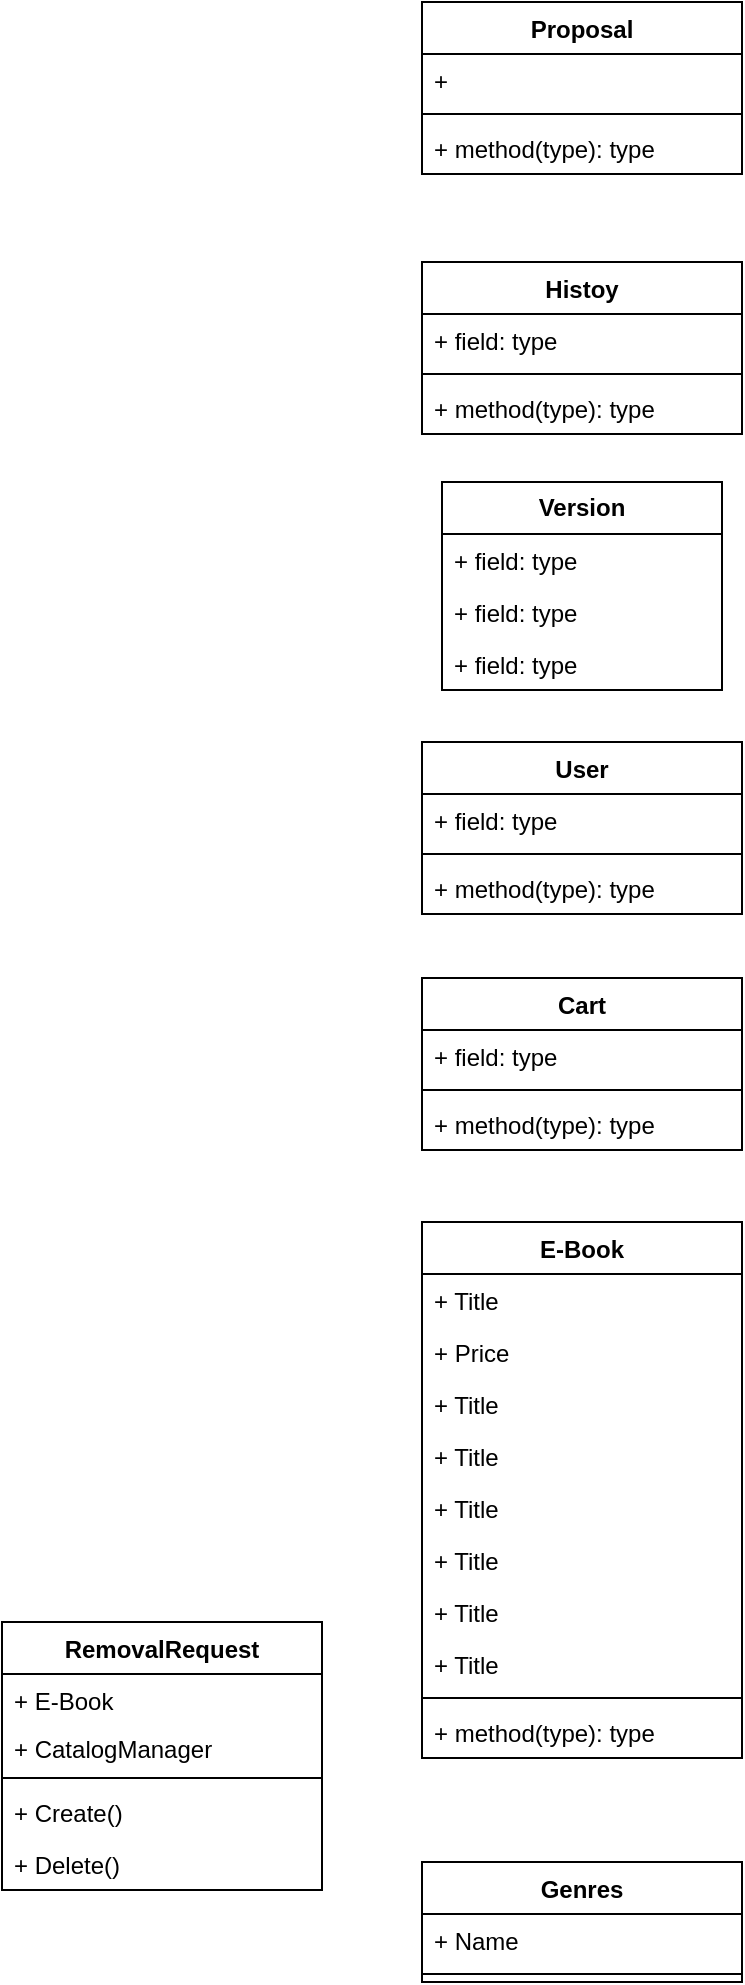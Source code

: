 <mxfile version="22.1.0" type="github">
  <diagram name="Pagina-1" id="tc0wwTlY4nhGHk7TkEr6">
    <mxGraphModel dx="1380" dy="783" grid="1" gridSize="10" guides="1" tooltips="1" connect="1" arrows="1" fold="1" page="1" pageScale="1" pageWidth="827" pageHeight="1169" math="0" shadow="0">
      <root>
        <mxCell id="0" />
        <mxCell id="1" parent="0" />
        <mxCell id="xeY-eqtYK9E2rpDjrGqD-1" value="Proposal" style="swimlane;fontStyle=1;align=center;verticalAlign=top;childLayout=stackLayout;horizontal=1;startSize=26;horizontalStack=0;resizeParent=1;resizeParentMax=0;resizeLast=0;collapsible=1;marginBottom=0;whiteSpace=wrap;html=1;" vertex="1" parent="1">
          <mxGeometry x="290" y="140" width="160" height="86" as="geometry" />
        </mxCell>
        <mxCell id="xeY-eqtYK9E2rpDjrGqD-2" value="+&amp;nbsp;" style="text;strokeColor=none;fillColor=none;align=left;verticalAlign=top;spacingLeft=4;spacingRight=4;overflow=hidden;rotatable=0;points=[[0,0.5],[1,0.5]];portConstraint=eastwest;whiteSpace=wrap;html=1;" vertex="1" parent="xeY-eqtYK9E2rpDjrGqD-1">
          <mxGeometry y="26" width="160" height="26" as="geometry" />
        </mxCell>
        <mxCell id="xeY-eqtYK9E2rpDjrGqD-3" value="" style="line;strokeWidth=1;fillColor=none;align=left;verticalAlign=middle;spacingTop=-1;spacingLeft=3;spacingRight=3;rotatable=0;labelPosition=right;points=[];portConstraint=eastwest;strokeColor=inherit;" vertex="1" parent="xeY-eqtYK9E2rpDjrGqD-1">
          <mxGeometry y="52" width="160" height="8" as="geometry" />
        </mxCell>
        <mxCell id="xeY-eqtYK9E2rpDjrGqD-4" value="+ method(type): type" style="text;strokeColor=none;fillColor=none;align=left;verticalAlign=top;spacingLeft=4;spacingRight=4;overflow=hidden;rotatable=0;points=[[0,0.5],[1,0.5]];portConstraint=eastwest;whiteSpace=wrap;html=1;" vertex="1" parent="xeY-eqtYK9E2rpDjrGqD-1">
          <mxGeometry y="60" width="160" height="26" as="geometry" />
        </mxCell>
        <mxCell id="xeY-eqtYK9E2rpDjrGqD-5" value="Histoy" style="swimlane;fontStyle=1;align=center;verticalAlign=top;childLayout=stackLayout;horizontal=1;startSize=26;horizontalStack=0;resizeParent=1;resizeParentMax=0;resizeLast=0;collapsible=1;marginBottom=0;whiteSpace=wrap;html=1;" vertex="1" parent="1">
          <mxGeometry x="290" y="270" width="160" height="86" as="geometry" />
        </mxCell>
        <mxCell id="xeY-eqtYK9E2rpDjrGqD-6" value="+ field: type" style="text;strokeColor=none;fillColor=none;align=left;verticalAlign=top;spacingLeft=4;spacingRight=4;overflow=hidden;rotatable=0;points=[[0,0.5],[1,0.5]];portConstraint=eastwest;whiteSpace=wrap;html=1;" vertex="1" parent="xeY-eqtYK9E2rpDjrGqD-5">
          <mxGeometry y="26" width="160" height="26" as="geometry" />
        </mxCell>
        <mxCell id="xeY-eqtYK9E2rpDjrGqD-7" value="" style="line;strokeWidth=1;fillColor=none;align=left;verticalAlign=middle;spacingTop=-1;spacingLeft=3;spacingRight=3;rotatable=0;labelPosition=right;points=[];portConstraint=eastwest;strokeColor=inherit;" vertex="1" parent="xeY-eqtYK9E2rpDjrGqD-5">
          <mxGeometry y="52" width="160" height="8" as="geometry" />
        </mxCell>
        <mxCell id="xeY-eqtYK9E2rpDjrGqD-8" value="+ method(type): type" style="text;strokeColor=none;fillColor=none;align=left;verticalAlign=top;spacingLeft=4;spacingRight=4;overflow=hidden;rotatable=0;points=[[0,0.5],[1,0.5]];portConstraint=eastwest;whiteSpace=wrap;html=1;" vertex="1" parent="xeY-eqtYK9E2rpDjrGqD-5">
          <mxGeometry y="60" width="160" height="26" as="geometry" />
        </mxCell>
        <mxCell id="xeY-eqtYK9E2rpDjrGqD-9" value="&lt;b&gt;Version&lt;/b&gt;" style="swimlane;fontStyle=0;childLayout=stackLayout;horizontal=1;startSize=26;fillColor=none;horizontalStack=0;resizeParent=1;resizeParentMax=0;resizeLast=0;collapsible=1;marginBottom=0;whiteSpace=wrap;html=1;" vertex="1" parent="1">
          <mxGeometry x="300" y="380" width="140" height="104" as="geometry" />
        </mxCell>
        <mxCell id="xeY-eqtYK9E2rpDjrGqD-10" value="+ field: type" style="text;strokeColor=none;fillColor=none;align=left;verticalAlign=top;spacingLeft=4;spacingRight=4;overflow=hidden;rotatable=0;points=[[0,0.5],[1,0.5]];portConstraint=eastwest;whiteSpace=wrap;html=1;" vertex="1" parent="xeY-eqtYK9E2rpDjrGqD-9">
          <mxGeometry y="26" width="140" height="26" as="geometry" />
        </mxCell>
        <mxCell id="xeY-eqtYK9E2rpDjrGqD-11" value="+ field: type" style="text;strokeColor=none;fillColor=none;align=left;verticalAlign=top;spacingLeft=4;spacingRight=4;overflow=hidden;rotatable=0;points=[[0,0.5],[1,0.5]];portConstraint=eastwest;whiteSpace=wrap;html=1;" vertex="1" parent="xeY-eqtYK9E2rpDjrGqD-9">
          <mxGeometry y="52" width="140" height="26" as="geometry" />
        </mxCell>
        <mxCell id="xeY-eqtYK9E2rpDjrGqD-12" value="+ field: type" style="text;strokeColor=none;fillColor=none;align=left;verticalAlign=top;spacingLeft=4;spacingRight=4;overflow=hidden;rotatable=0;points=[[0,0.5],[1,0.5]];portConstraint=eastwest;whiteSpace=wrap;html=1;" vertex="1" parent="xeY-eqtYK9E2rpDjrGqD-9">
          <mxGeometry y="78" width="140" height="26" as="geometry" />
        </mxCell>
        <mxCell id="xeY-eqtYK9E2rpDjrGqD-13" value="User" style="swimlane;fontStyle=1;align=center;verticalAlign=top;childLayout=stackLayout;horizontal=1;startSize=26;horizontalStack=0;resizeParent=1;resizeParentMax=0;resizeLast=0;collapsible=1;marginBottom=0;whiteSpace=wrap;html=1;" vertex="1" parent="1">
          <mxGeometry x="290" y="510" width="160" height="86" as="geometry" />
        </mxCell>
        <mxCell id="xeY-eqtYK9E2rpDjrGqD-14" value="+ field: type" style="text;strokeColor=none;fillColor=none;align=left;verticalAlign=top;spacingLeft=4;spacingRight=4;overflow=hidden;rotatable=0;points=[[0,0.5],[1,0.5]];portConstraint=eastwest;whiteSpace=wrap;html=1;" vertex="1" parent="xeY-eqtYK9E2rpDjrGqD-13">
          <mxGeometry y="26" width="160" height="26" as="geometry" />
        </mxCell>
        <mxCell id="xeY-eqtYK9E2rpDjrGqD-15" value="" style="line;strokeWidth=1;fillColor=none;align=left;verticalAlign=middle;spacingTop=-1;spacingLeft=3;spacingRight=3;rotatable=0;labelPosition=right;points=[];portConstraint=eastwest;strokeColor=inherit;" vertex="1" parent="xeY-eqtYK9E2rpDjrGqD-13">
          <mxGeometry y="52" width="160" height="8" as="geometry" />
        </mxCell>
        <mxCell id="xeY-eqtYK9E2rpDjrGqD-16" value="+ method(type): type" style="text;strokeColor=none;fillColor=none;align=left;verticalAlign=top;spacingLeft=4;spacingRight=4;overflow=hidden;rotatable=0;points=[[0,0.5],[1,0.5]];portConstraint=eastwest;whiteSpace=wrap;html=1;" vertex="1" parent="xeY-eqtYK9E2rpDjrGqD-13">
          <mxGeometry y="60" width="160" height="26" as="geometry" />
        </mxCell>
        <mxCell id="xeY-eqtYK9E2rpDjrGqD-17" value="Cart" style="swimlane;fontStyle=1;align=center;verticalAlign=top;childLayout=stackLayout;horizontal=1;startSize=26;horizontalStack=0;resizeParent=1;resizeParentMax=0;resizeLast=0;collapsible=1;marginBottom=0;whiteSpace=wrap;html=1;" vertex="1" parent="1">
          <mxGeometry x="290" y="628" width="160" height="86" as="geometry" />
        </mxCell>
        <mxCell id="xeY-eqtYK9E2rpDjrGqD-18" value="+ field: type" style="text;strokeColor=none;fillColor=none;align=left;verticalAlign=top;spacingLeft=4;spacingRight=4;overflow=hidden;rotatable=0;points=[[0,0.5],[1,0.5]];portConstraint=eastwest;whiteSpace=wrap;html=1;" vertex="1" parent="xeY-eqtYK9E2rpDjrGqD-17">
          <mxGeometry y="26" width="160" height="26" as="geometry" />
        </mxCell>
        <mxCell id="xeY-eqtYK9E2rpDjrGqD-19" value="" style="line;strokeWidth=1;fillColor=none;align=left;verticalAlign=middle;spacingTop=-1;spacingLeft=3;spacingRight=3;rotatable=0;labelPosition=right;points=[];portConstraint=eastwest;strokeColor=inherit;" vertex="1" parent="xeY-eqtYK9E2rpDjrGqD-17">
          <mxGeometry y="52" width="160" height="8" as="geometry" />
        </mxCell>
        <mxCell id="xeY-eqtYK9E2rpDjrGqD-20" value="+ method(type): type" style="text;strokeColor=none;fillColor=none;align=left;verticalAlign=top;spacingLeft=4;spacingRight=4;overflow=hidden;rotatable=0;points=[[0,0.5],[1,0.5]];portConstraint=eastwest;whiteSpace=wrap;html=1;" vertex="1" parent="xeY-eqtYK9E2rpDjrGqD-17">
          <mxGeometry y="60" width="160" height="26" as="geometry" />
        </mxCell>
        <mxCell id="xeY-eqtYK9E2rpDjrGqD-21" value="E-Book" style="swimlane;fontStyle=1;align=center;verticalAlign=top;childLayout=stackLayout;horizontal=1;startSize=26;horizontalStack=0;resizeParent=1;resizeParentMax=0;resizeLast=0;collapsible=1;marginBottom=0;whiteSpace=wrap;html=1;" vertex="1" parent="1">
          <mxGeometry x="290" y="750" width="160" height="268" as="geometry" />
        </mxCell>
        <mxCell id="xeY-eqtYK9E2rpDjrGqD-22" value="+ Title" style="text;strokeColor=none;fillColor=none;align=left;verticalAlign=top;spacingLeft=4;spacingRight=4;overflow=hidden;rotatable=0;points=[[0,0.5],[1,0.5]];portConstraint=eastwest;whiteSpace=wrap;html=1;" vertex="1" parent="xeY-eqtYK9E2rpDjrGqD-21">
          <mxGeometry y="26" width="160" height="26" as="geometry" />
        </mxCell>
        <mxCell id="xeY-eqtYK9E2rpDjrGqD-23" value="+ Price" style="text;strokeColor=none;fillColor=none;align=left;verticalAlign=top;spacingLeft=4;spacingRight=4;overflow=hidden;rotatable=0;points=[[0,0.5],[1,0.5]];portConstraint=eastwest;whiteSpace=wrap;html=1;" vertex="1" parent="xeY-eqtYK9E2rpDjrGqD-21">
          <mxGeometry y="52" width="160" height="26" as="geometry" />
        </mxCell>
        <mxCell id="xeY-eqtYK9E2rpDjrGqD-24" value="+ Title" style="text;strokeColor=none;fillColor=none;align=left;verticalAlign=top;spacingLeft=4;spacingRight=4;overflow=hidden;rotatable=0;points=[[0,0.5],[1,0.5]];portConstraint=eastwest;whiteSpace=wrap;html=1;" vertex="1" parent="xeY-eqtYK9E2rpDjrGqD-21">
          <mxGeometry y="78" width="160" height="26" as="geometry" />
        </mxCell>
        <mxCell id="xeY-eqtYK9E2rpDjrGqD-25" value="+ Title" style="text;strokeColor=none;fillColor=none;align=left;verticalAlign=top;spacingLeft=4;spacingRight=4;overflow=hidden;rotatable=0;points=[[0,0.5],[1,0.5]];portConstraint=eastwest;whiteSpace=wrap;html=1;" vertex="1" parent="xeY-eqtYK9E2rpDjrGqD-21">
          <mxGeometry y="104" width="160" height="26" as="geometry" />
        </mxCell>
        <mxCell id="xeY-eqtYK9E2rpDjrGqD-26" value="+ Title" style="text;strokeColor=none;fillColor=none;align=left;verticalAlign=top;spacingLeft=4;spacingRight=4;overflow=hidden;rotatable=0;points=[[0,0.5],[1,0.5]];portConstraint=eastwest;whiteSpace=wrap;html=1;" vertex="1" parent="xeY-eqtYK9E2rpDjrGqD-21">
          <mxGeometry y="130" width="160" height="26" as="geometry" />
        </mxCell>
        <mxCell id="xeY-eqtYK9E2rpDjrGqD-27" value="+ Title" style="text;strokeColor=none;fillColor=none;align=left;verticalAlign=top;spacingLeft=4;spacingRight=4;overflow=hidden;rotatable=0;points=[[0,0.5],[1,0.5]];portConstraint=eastwest;whiteSpace=wrap;html=1;" vertex="1" parent="xeY-eqtYK9E2rpDjrGqD-21">
          <mxGeometry y="156" width="160" height="26" as="geometry" />
        </mxCell>
        <mxCell id="xeY-eqtYK9E2rpDjrGqD-28" value="+ Title" style="text;strokeColor=none;fillColor=none;align=left;verticalAlign=top;spacingLeft=4;spacingRight=4;overflow=hidden;rotatable=0;points=[[0,0.5],[1,0.5]];portConstraint=eastwest;whiteSpace=wrap;html=1;" vertex="1" parent="xeY-eqtYK9E2rpDjrGqD-21">
          <mxGeometry y="182" width="160" height="26" as="geometry" />
        </mxCell>
        <mxCell id="xeY-eqtYK9E2rpDjrGqD-29" value="+ Title" style="text;strokeColor=none;fillColor=none;align=left;verticalAlign=top;spacingLeft=4;spacingRight=4;overflow=hidden;rotatable=0;points=[[0,0.5],[1,0.5]];portConstraint=eastwest;whiteSpace=wrap;html=1;" vertex="1" parent="xeY-eqtYK9E2rpDjrGqD-21">
          <mxGeometry y="208" width="160" height="26" as="geometry" />
        </mxCell>
        <mxCell id="xeY-eqtYK9E2rpDjrGqD-30" value="" style="line;strokeWidth=1;fillColor=none;align=left;verticalAlign=middle;spacingTop=-1;spacingLeft=3;spacingRight=3;rotatable=0;labelPosition=right;points=[];portConstraint=eastwest;strokeColor=inherit;" vertex="1" parent="xeY-eqtYK9E2rpDjrGqD-21">
          <mxGeometry y="234" width="160" height="8" as="geometry" />
        </mxCell>
        <mxCell id="xeY-eqtYK9E2rpDjrGqD-31" value="+ method(type): type" style="text;strokeColor=none;fillColor=none;align=left;verticalAlign=top;spacingLeft=4;spacingRight=4;overflow=hidden;rotatable=0;points=[[0,0.5],[1,0.5]];portConstraint=eastwest;whiteSpace=wrap;html=1;" vertex="1" parent="xeY-eqtYK9E2rpDjrGqD-21">
          <mxGeometry y="242" width="160" height="26" as="geometry" />
        </mxCell>
        <mxCell id="xeY-eqtYK9E2rpDjrGqD-32" value="RemovalRequest" style="swimlane;fontStyle=1;align=center;verticalAlign=top;childLayout=stackLayout;horizontal=1;startSize=26;horizontalStack=0;resizeParent=1;resizeParentMax=0;resizeLast=0;collapsible=1;marginBottom=0;whiteSpace=wrap;html=1;" vertex="1" parent="1">
          <mxGeometry x="80" y="950" width="160" height="134" as="geometry">
            <mxRectangle x="290" y="860" width="140" height="30" as="alternateBounds" />
          </mxGeometry>
        </mxCell>
        <mxCell id="xeY-eqtYK9E2rpDjrGqD-33" value="+ E-Book" style="text;strokeColor=none;fillColor=none;align=left;verticalAlign=top;spacingLeft=4;spacingRight=4;overflow=hidden;rotatable=0;points=[[0,0.5],[1,0.5]];portConstraint=eastwest;whiteSpace=wrap;html=1;" vertex="1" parent="xeY-eqtYK9E2rpDjrGqD-32">
          <mxGeometry y="26" width="160" height="24" as="geometry" />
        </mxCell>
        <mxCell id="xeY-eqtYK9E2rpDjrGqD-34" value="+ CatalogManager" style="text;strokeColor=none;fillColor=none;align=left;verticalAlign=top;spacingLeft=4;spacingRight=4;overflow=hidden;rotatable=0;points=[[0,0.5],[1,0.5]];portConstraint=eastwest;whiteSpace=wrap;html=1;" vertex="1" parent="xeY-eqtYK9E2rpDjrGqD-32">
          <mxGeometry y="50" width="160" height="24" as="geometry" />
        </mxCell>
        <mxCell id="xeY-eqtYK9E2rpDjrGqD-35" value="" style="line;strokeWidth=1;fillColor=none;align=left;verticalAlign=middle;spacingTop=-1;spacingLeft=3;spacingRight=3;rotatable=0;labelPosition=right;points=[];portConstraint=eastwest;strokeColor=inherit;" vertex="1" parent="xeY-eqtYK9E2rpDjrGqD-32">
          <mxGeometry y="74" width="160" height="8" as="geometry" />
        </mxCell>
        <mxCell id="xeY-eqtYK9E2rpDjrGqD-36" value="+ Create()" style="text;strokeColor=none;fillColor=none;align=left;verticalAlign=top;spacingLeft=4;spacingRight=4;overflow=hidden;rotatable=0;points=[[0,0.5],[1,0.5]];portConstraint=eastwest;whiteSpace=wrap;html=1;" vertex="1" parent="xeY-eqtYK9E2rpDjrGqD-32">
          <mxGeometry y="82" width="160" height="26" as="geometry" />
        </mxCell>
        <mxCell id="xeY-eqtYK9E2rpDjrGqD-37" value="+ Delete()" style="text;strokeColor=none;fillColor=none;align=left;verticalAlign=top;spacingLeft=4;spacingRight=4;overflow=hidden;rotatable=0;points=[[0,0.5],[1,0.5]];portConstraint=eastwest;whiteSpace=wrap;html=1;" vertex="1" parent="xeY-eqtYK9E2rpDjrGqD-32">
          <mxGeometry y="108" width="160" height="26" as="geometry" />
        </mxCell>
        <mxCell id="xeY-eqtYK9E2rpDjrGqD-38" value="Genres" style="swimlane;fontStyle=1;align=center;verticalAlign=top;childLayout=stackLayout;horizontal=1;startSize=26;horizontalStack=0;resizeParent=1;resizeParentMax=0;resizeLast=0;collapsible=1;marginBottom=0;whiteSpace=wrap;html=1;" vertex="1" parent="1">
          <mxGeometry x="290" y="1070" width="160" height="60" as="geometry" />
        </mxCell>
        <mxCell id="xeY-eqtYK9E2rpDjrGqD-39" value="+ Name" style="text;strokeColor=none;fillColor=none;align=left;verticalAlign=top;spacingLeft=4;spacingRight=4;overflow=hidden;rotatable=0;points=[[0,0.5],[1,0.5]];portConstraint=eastwest;whiteSpace=wrap;html=1;" vertex="1" parent="xeY-eqtYK9E2rpDjrGqD-38">
          <mxGeometry y="26" width="160" height="26" as="geometry" />
        </mxCell>
        <mxCell id="xeY-eqtYK9E2rpDjrGqD-40" value="" style="line;strokeWidth=1;fillColor=none;align=left;verticalAlign=middle;spacingTop=-1;spacingLeft=3;spacingRight=3;rotatable=0;labelPosition=right;points=[];portConstraint=eastwest;strokeColor=inherit;" vertex="1" parent="xeY-eqtYK9E2rpDjrGqD-38">
          <mxGeometry y="52" width="160" height="8" as="geometry" />
        </mxCell>
      </root>
    </mxGraphModel>
  </diagram>
</mxfile>
